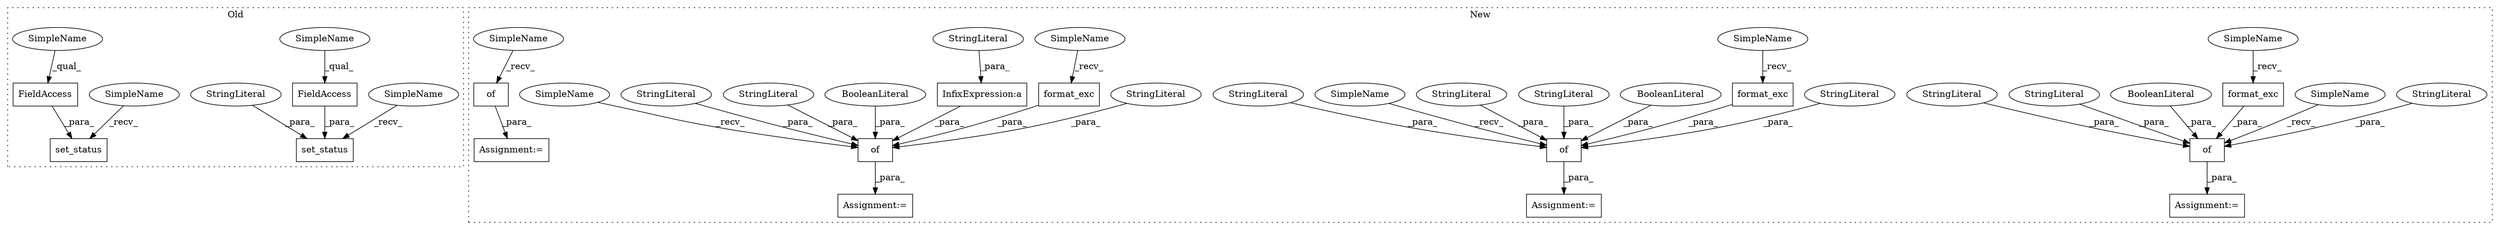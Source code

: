 digraph G {
subgraph cluster0 {
1 [label="set_status" a="32" s="1598,1713" l="11,1" shape="box"];
3 [label="FieldAccess" a="22" s="1609" l="19" shape="box"];
4 [label="FieldAccess" a="22" s="1332" l="19" shape="box"];
14 [label="set_status" a="32" s="1321,1421" l="11,1" shape="box"];
19 [label="StringLiteral" a="45" s="1352" l="69" shape="ellipse"];
32 [label="SimpleName" a="42" s="1309" l="11" shape="ellipse"];
33 [label="SimpleName" a="42" s="1586" l="11" shape="ellipse"];
34 [label="SimpleName" a="42" s="1609" l="12" shape="ellipse"];
35 [label="SimpleName" a="42" s="1332" l="12" shape="ellipse"];
label = "Old";
style="dotted";
}
subgraph cluster1 {
2 [label="of" a="32" s="1513,1640" l="3,1" shape="box"];
5 [label="of" a="32" s="2081,2230" l="3,1" shape="box"];
6 [label="format_exc" a="32" s="1552" l="12" shape="box"];
7 [label="format_exc" a="32" s="2120" l="12" shape="box"];
8 [label="of" a="32" s="969" l="4" shape="box"];
9 [label="BooleanLiteral" a="9" s="2093" l="4" shape="ellipse"];
10 [label="of" a="32" s="1801,1939" l="3,1" shape="box"];
11 [label="BooleanLiteral" a="9" s="1525" l="4" shape="ellipse"];
12 [label="BooleanLiteral" a="9" s="1813" l="4" shape="ellipse"];
13 [label="format_exc" a="32" s="1840" l="12" shape="box"];
15 [label="StringLiteral" a="45" s="2084" l="8" shape="ellipse"];
16 [label="Assignment:=" a="7" s="2076" l="1" shape="box"];
17 [label="StringLiteral" a="45" s="1804" l="8" shape="ellipse"];
18 [label="StringLiteral" a="45" s="1516" l="8" shape="ellipse"];
20 [label="StringLiteral" a="45" s="2098" l="11" shape="ellipse"];
21 [label="StringLiteral" a="45" s="1575" l="65" shape="ellipse"];
22 [label="StringLiteral" a="45" s="1530" l="11" shape="ellipse"];
23 [label="Assignment:=" a="7" s="1796" l="1" shape="box"];
24 [label="StringLiteral" a="45" s="1818" l="11" shape="ellipse"];
25 [label="StringLiteral" a="45" s="2133" l="9" shape="ellipse"];
26 [label="StringLiteral" a="45" s="1853" l="9" shape="ellipse"];
27 [label="Assignment:=" a="7" s="1508" l="1" shape="box"];
28 [label="StringLiteral" a="45" s="1565" l="9" shape="ellipse"];
29 [label="Assignment:=" a="7" s="964" l="1" shape="box"];
30 [label="InfixExpression:a" a="27" s="1934" l="3" shape="box"];
31 [label="StringLiteral" a="45" s="1864" l="70" shape="ellipse"];
36 [label="SimpleName" a="42" s="1797" l="3" shape="ellipse"];
37 [label="SimpleName" a="42" s="965" l="3" shape="ellipse"];
38 [label="SimpleName" a="42" s="1509" l="3" shape="ellipse"];
39 [label="SimpleName" a="42" s="2077" l="3" shape="ellipse"];
40 [label="SimpleName" a="42" s="2110" l="9" shape="ellipse"];
41 [label="SimpleName" a="42" s="1830" l="9" shape="ellipse"];
42 [label="SimpleName" a="42" s="1542" l="9" shape="ellipse"];
label = "New";
style="dotted";
}
2 -> 27 [label="_para_"];
3 -> 1 [label="_para_"];
4 -> 14 [label="_para_"];
5 -> 16 [label="_para_"];
6 -> 2 [label="_para_"];
7 -> 5 [label="_para_"];
8 -> 29 [label="_para_"];
9 -> 5 [label="_para_"];
10 -> 23 [label="_para_"];
11 -> 2 [label="_para_"];
12 -> 10 [label="_para_"];
13 -> 10 [label="_para_"];
15 -> 5 [label="_para_"];
17 -> 10 [label="_para_"];
18 -> 2 [label="_para_"];
19 -> 14 [label="_para_"];
20 -> 5 [label="_para_"];
21 -> 2 [label="_para_"];
22 -> 2 [label="_para_"];
24 -> 10 [label="_para_"];
25 -> 5 [label="_para_"];
26 -> 10 [label="_para_"];
28 -> 2 [label="_para_"];
30 -> 10 [label="_para_"];
31 -> 30 [label="_para_"];
32 -> 14 [label="_recv_"];
33 -> 1 [label="_recv_"];
34 -> 3 [label="_qual_"];
35 -> 4 [label="_qual_"];
36 -> 10 [label="_recv_"];
37 -> 8 [label="_recv_"];
38 -> 2 [label="_recv_"];
39 -> 5 [label="_recv_"];
40 -> 7 [label="_recv_"];
41 -> 13 [label="_recv_"];
42 -> 6 [label="_recv_"];
}
